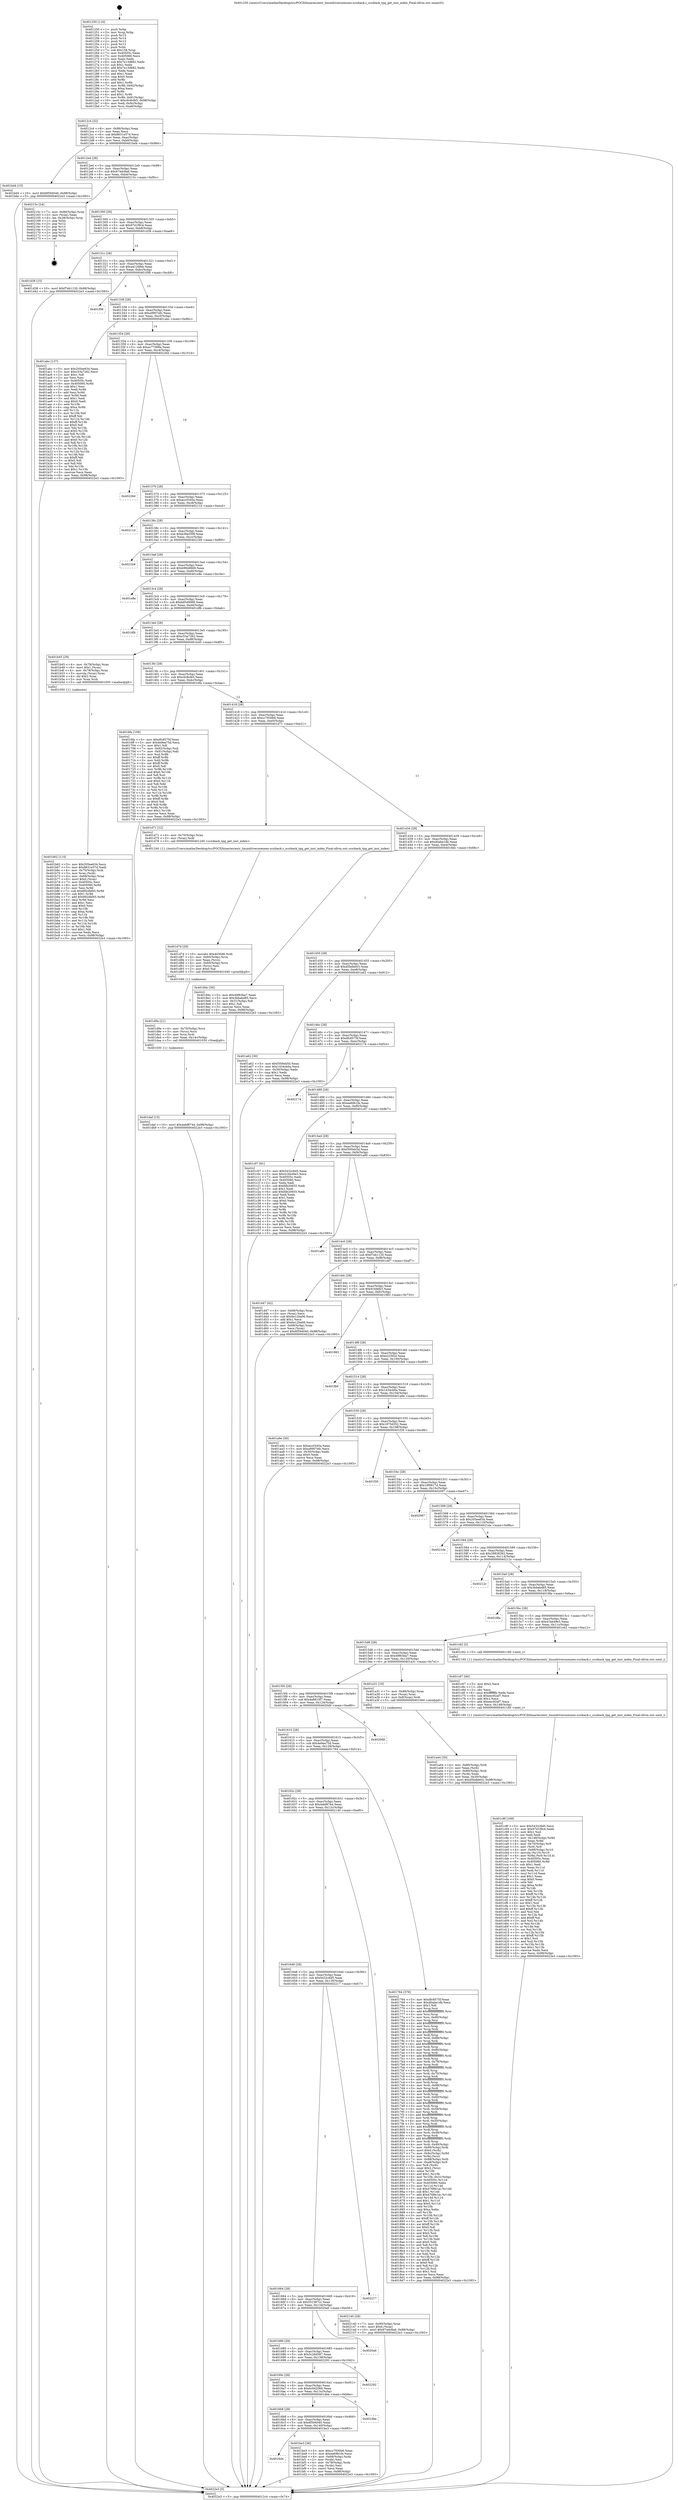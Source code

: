 digraph "0x401250" {
  label = "0x401250 (/mnt/c/Users/mathe/Desktop/tcc/POCII/binaries/extr_linuxdriversxenxen-scsiback.c_scsiback_tpg_get_inst_index_Final-ollvm.out::main(0))"
  labelloc = "t"
  node[shape=record]

  Entry [label="",width=0.3,height=0.3,shape=circle,fillcolor=black,style=filled]
  "0x4012c4" [label="{
     0x4012c4 [32]\l
     | [instrs]\l
     &nbsp;&nbsp;0x4012c4 \<+6\>: mov -0x98(%rbp),%eax\l
     &nbsp;&nbsp;0x4012ca \<+2\>: mov %eax,%ecx\l
     &nbsp;&nbsp;0x4012cc \<+6\>: sub $0x8631e57d,%ecx\l
     &nbsp;&nbsp;0x4012d2 \<+6\>: mov %eax,-0xac(%rbp)\l
     &nbsp;&nbsp;0x4012d8 \<+6\>: mov %ecx,-0xb0(%rbp)\l
     &nbsp;&nbsp;0x4012de \<+6\>: je 0000000000401bd4 \<main+0x984\>\l
  }"]
  "0x401bd4" [label="{
     0x401bd4 [15]\l
     | [instrs]\l
     &nbsp;&nbsp;0x401bd4 \<+10\>: movl $0x6f594040,-0x98(%rbp)\l
     &nbsp;&nbsp;0x401bde \<+5\>: jmp 00000000004022e3 \<main+0x1093\>\l
  }"]
  "0x4012e4" [label="{
     0x4012e4 [28]\l
     | [instrs]\l
     &nbsp;&nbsp;0x4012e4 \<+5\>: jmp 00000000004012e9 \<main+0x99\>\l
     &nbsp;&nbsp;0x4012e9 \<+6\>: mov -0xac(%rbp),%eax\l
     &nbsp;&nbsp;0x4012ef \<+5\>: sub $0x974dc8a6,%eax\l
     &nbsp;&nbsp;0x4012f4 \<+6\>: mov %eax,-0xb4(%rbp)\l
     &nbsp;&nbsp;0x4012fa \<+6\>: je 000000000040215c \<main+0xf0c\>\l
  }"]
  Exit [label="",width=0.3,height=0.3,shape=circle,fillcolor=black,style=filled,peripheries=2]
  "0x40215c" [label="{
     0x40215c [24]\l
     | [instrs]\l
     &nbsp;&nbsp;0x40215c \<+7\>: mov -0x90(%rbp),%rax\l
     &nbsp;&nbsp;0x402163 \<+2\>: mov (%rax),%eax\l
     &nbsp;&nbsp;0x402165 \<+4\>: lea -0x28(%rbp),%rsp\l
     &nbsp;&nbsp;0x402169 \<+1\>: pop %rbx\l
     &nbsp;&nbsp;0x40216a \<+2\>: pop %r12\l
     &nbsp;&nbsp;0x40216c \<+2\>: pop %r13\l
     &nbsp;&nbsp;0x40216e \<+2\>: pop %r14\l
     &nbsp;&nbsp;0x402170 \<+2\>: pop %r15\l
     &nbsp;&nbsp;0x402172 \<+1\>: pop %rbp\l
     &nbsp;&nbsp;0x402173 \<+1\>: ret\l
  }"]
  "0x401300" [label="{
     0x401300 [28]\l
     | [instrs]\l
     &nbsp;&nbsp;0x401300 \<+5\>: jmp 0000000000401305 \<main+0xb5\>\l
     &nbsp;&nbsp;0x401305 \<+6\>: mov -0xac(%rbp),%eax\l
     &nbsp;&nbsp;0x40130b \<+5\>: sub $0x97d1f9c4,%eax\l
     &nbsp;&nbsp;0x401310 \<+6\>: mov %eax,-0xb8(%rbp)\l
     &nbsp;&nbsp;0x401316 \<+6\>: je 0000000000401d38 \<main+0xae8\>\l
  }"]
  "0x401daf" [label="{
     0x401daf [15]\l
     | [instrs]\l
     &nbsp;&nbsp;0x401daf \<+10\>: movl $0x4ebf8744,-0x98(%rbp)\l
     &nbsp;&nbsp;0x401db9 \<+5\>: jmp 00000000004022e3 \<main+0x1093\>\l
  }"]
  "0x401d38" [label="{
     0x401d38 [15]\l
     | [instrs]\l
     &nbsp;&nbsp;0x401d38 \<+10\>: movl $0xf7eb1120,-0x98(%rbp)\l
     &nbsp;&nbsp;0x401d42 \<+5\>: jmp 00000000004022e3 \<main+0x1093\>\l
  }"]
  "0x40131c" [label="{
     0x40131c [28]\l
     | [instrs]\l
     &nbsp;&nbsp;0x40131c \<+5\>: jmp 0000000000401321 \<main+0xd1\>\l
     &nbsp;&nbsp;0x401321 \<+6\>: mov -0xac(%rbp),%eax\l
     &nbsp;&nbsp;0x401327 \<+5\>: sub $0xa4126feb,%eax\l
     &nbsp;&nbsp;0x40132c \<+6\>: mov %eax,-0xbc(%rbp)\l
     &nbsp;&nbsp;0x401332 \<+6\>: je 0000000000401f08 \<main+0xcb8\>\l
  }"]
  "0x401d9a" [label="{
     0x401d9a [21]\l
     | [instrs]\l
     &nbsp;&nbsp;0x401d9a \<+4\>: mov -0x70(%rbp),%rcx\l
     &nbsp;&nbsp;0x401d9e \<+3\>: mov (%rcx),%rcx\l
     &nbsp;&nbsp;0x401da1 \<+3\>: mov %rcx,%rdi\l
     &nbsp;&nbsp;0x401da4 \<+6\>: mov %eax,-0x14c(%rbp)\l
     &nbsp;&nbsp;0x401daa \<+5\>: call 0000000000401030 \<free@plt\>\l
     | [calls]\l
     &nbsp;&nbsp;0x401030 \{1\} (unknown)\l
  }"]
  "0x401f08" [label="{
     0x401f08\l
  }", style=dashed]
  "0x401338" [label="{
     0x401338 [28]\l
     | [instrs]\l
     &nbsp;&nbsp;0x401338 \<+5\>: jmp 000000000040133d \<main+0xed\>\l
     &nbsp;&nbsp;0x40133d \<+6\>: mov -0xac(%rbp),%eax\l
     &nbsp;&nbsp;0x401343 \<+5\>: sub $0xa9907efc,%eax\l
     &nbsp;&nbsp;0x401348 \<+6\>: mov %eax,-0xc0(%rbp)\l
     &nbsp;&nbsp;0x40134e \<+6\>: je 0000000000401abc \<main+0x86c\>\l
  }"]
  "0x401d7d" [label="{
     0x401d7d [29]\l
     | [instrs]\l
     &nbsp;&nbsp;0x401d7d \<+10\>: movabs $0x4030d6,%rdi\l
     &nbsp;&nbsp;0x401d87 \<+4\>: mov -0x60(%rbp),%rcx\l
     &nbsp;&nbsp;0x401d8b \<+2\>: mov %eax,(%rcx)\l
     &nbsp;&nbsp;0x401d8d \<+4\>: mov -0x60(%rbp),%rcx\l
     &nbsp;&nbsp;0x401d91 \<+2\>: mov (%rcx),%esi\l
     &nbsp;&nbsp;0x401d93 \<+2\>: mov $0x0,%al\l
     &nbsp;&nbsp;0x401d95 \<+5\>: call 0000000000401040 \<printf@plt\>\l
     | [calls]\l
     &nbsp;&nbsp;0x401040 \{1\} (unknown)\l
  }"]
  "0x401abc" [label="{
     0x401abc [137]\l
     | [instrs]\l
     &nbsp;&nbsp;0x401abc \<+5\>: mov $0x205ee634,%eax\l
     &nbsp;&nbsp;0x401ac1 \<+5\>: mov $0xc53a7262,%ecx\l
     &nbsp;&nbsp;0x401ac6 \<+2\>: mov $0x1,%dl\l
     &nbsp;&nbsp;0x401ac8 \<+2\>: xor %esi,%esi\l
     &nbsp;&nbsp;0x401aca \<+7\>: mov 0x40505c,%edi\l
     &nbsp;&nbsp;0x401ad1 \<+8\>: mov 0x405060,%r8d\l
     &nbsp;&nbsp;0x401ad9 \<+3\>: sub $0x1,%esi\l
     &nbsp;&nbsp;0x401adc \<+3\>: mov %edi,%r9d\l
     &nbsp;&nbsp;0x401adf \<+3\>: add %esi,%r9d\l
     &nbsp;&nbsp;0x401ae2 \<+4\>: imul %r9d,%edi\l
     &nbsp;&nbsp;0x401ae6 \<+3\>: and $0x1,%edi\l
     &nbsp;&nbsp;0x401ae9 \<+3\>: cmp $0x0,%edi\l
     &nbsp;&nbsp;0x401aec \<+4\>: sete %r10b\l
     &nbsp;&nbsp;0x401af0 \<+4\>: cmp $0xa,%r8d\l
     &nbsp;&nbsp;0x401af4 \<+4\>: setl %r11b\l
     &nbsp;&nbsp;0x401af8 \<+3\>: mov %r10b,%bl\l
     &nbsp;&nbsp;0x401afb \<+3\>: xor $0xff,%bl\l
     &nbsp;&nbsp;0x401afe \<+3\>: mov %r11b,%r14b\l
     &nbsp;&nbsp;0x401b01 \<+4\>: xor $0xff,%r14b\l
     &nbsp;&nbsp;0x401b05 \<+3\>: xor $0x0,%dl\l
     &nbsp;&nbsp;0x401b08 \<+3\>: mov %bl,%r15b\l
     &nbsp;&nbsp;0x401b0b \<+4\>: and $0x0,%r15b\l
     &nbsp;&nbsp;0x401b0f \<+3\>: and %dl,%r10b\l
     &nbsp;&nbsp;0x401b12 \<+3\>: mov %r14b,%r12b\l
     &nbsp;&nbsp;0x401b15 \<+4\>: and $0x0,%r12b\l
     &nbsp;&nbsp;0x401b19 \<+3\>: and %dl,%r11b\l
     &nbsp;&nbsp;0x401b1c \<+3\>: or %r10b,%r15b\l
     &nbsp;&nbsp;0x401b1f \<+3\>: or %r11b,%r12b\l
     &nbsp;&nbsp;0x401b22 \<+3\>: xor %r12b,%r15b\l
     &nbsp;&nbsp;0x401b25 \<+3\>: or %r14b,%bl\l
     &nbsp;&nbsp;0x401b28 \<+3\>: xor $0xff,%bl\l
     &nbsp;&nbsp;0x401b2b \<+3\>: or $0x0,%dl\l
     &nbsp;&nbsp;0x401b2e \<+2\>: and %dl,%bl\l
     &nbsp;&nbsp;0x401b30 \<+3\>: or %bl,%r15b\l
     &nbsp;&nbsp;0x401b33 \<+4\>: test $0x1,%r15b\l
     &nbsp;&nbsp;0x401b37 \<+3\>: cmovne %ecx,%eax\l
     &nbsp;&nbsp;0x401b3a \<+6\>: mov %eax,-0x98(%rbp)\l
     &nbsp;&nbsp;0x401b40 \<+5\>: jmp 00000000004022e3 \<main+0x1093\>\l
  }"]
  "0x401354" [label="{
     0x401354 [28]\l
     | [instrs]\l
     &nbsp;&nbsp;0x401354 \<+5\>: jmp 0000000000401359 \<main+0x109\>\l
     &nbsp;&nbsp;0x401359 \<+6\>: mov -0xac(%rbp),%eax\l
     &nbsp;&nbsp;0x40135f \<+5\>: sub $0xac77068a,%eax\l
     &nbsp;&nbsp;0x401364 \<+6\>: mov %eax,-0xc4(%rbp)\l
     &nbsp;&nbsp;0x40136a \<+6\>: je 000000000040226d \<main+0x101d\>\l
  }"]
  "0x401c8f" [label="{
     0x401c8f [169]\l
     | [instrs]\l
     &nbsp;&nbsp;0x401c8f \<+5\>: mov $0x5432c6d5,%ecx\l
     &nbsp;&nbsp;0x401c94 \<+5\>: mov $0x97d1f9c4,%edx\l
     &nbsp;&nbsp;0x401c99 \<+3\>: mov $0x1,%sil\l
     &nbsp;&nbsp;0x401c9c \<+2\>: xor %edi,%edi\l
     &nbsp;&nbsp;0x401c9e \<+7\>: mov -0x148(%rbp),%r8d\l
     &nbsp;&nbsp;0x401ca5 \<+4\>: imul %eax,%r8d\l
     &nbsp;&nbsp;0x401ca9 \<+4\>: mov -0x70(%rbp),%r9\l
     &nbsp;&nbsp;0x401cad \<+3\>: mov (%r9),%r9\l
     &nbsp;&nbsp;0x401cb0 \<+4\>: mov -0x68(%rbp),%r10\l
     &nbsp;&nbsp;0x401cb4 \<+3\>: movslq (%r10),%r10\l
     &nbsp;&nbsp;0x401cb7 \<+4\>: mov %r8d,(%r9,%r10,4)\l
     &nbsp;&nbsp;0x401cbb \<+7\>: mov 0x40505c,%eax\l
     &nbsp;&nbsp;0x401cc2 \<+8\>: mov 0x405060,%r8d\l
     &nbsp;&nbsp;0x401cca \<+3\>: sub $0x1,%edi\l
     &nbsp;&nbsp;0x401ccd \<+3\>: mov %eax,%r11d\l
     &nbsp;&nbsp;0x401cd0 \<+3\>: add %edi,%r11d\l
     &nbsp;&nbsp;0x401cd3 \<+4\>: imul %r11d,%eax\l
     &nbsp;&nbsp;0x401cd7 \<+3\>: and $0x1,%eax\l
     &nbsp;&nbsp;0x401cda \<+3\>: cmp $0x0,%eax\l
     &nbsp;&nbsp;0x401cdd \<+3\>: sete %bl\l
     &nbsp;&nbsp;0x401ce0 \<+4\>: cmp $0xa,%r8d\l
     &nbsp;&nbsp;0x401ce4 \<+4\>: setl %r14b\l
     &nbsp;&nbsp;0x401ce8 \<+3\>: mov %bl,%r15b\l
     &nbsp;&nbsp;0x401ceb \<+4\>: xor $0xff,%r15b\l
     &nbsp;&nbsp;0x401cef \<+3\>: mov %r14b,%r12b\l
     &nbsp;&nbsp;0x401cf2 \<+4\>: xor $0xff,%r12b\l
     &nbsp;&nbsp;0x401cf6 \<+4\>: xor $0x1,%sil\l
     &nbsp;&nbsp;0x401cfa \<+3\>: mov %r15b,%r13b\l
     &nbsp;&nbsp;0x401cfd \<+4\>: and $0xff,%r13b\l
     &nbsp;&nbsp;0x401d01 \<+3\>: and %sil,%bl\l
     &nbsp;&nbsp;0x401d04 \<+3\>: mov %r12b,%al\l
     &nbsp;&nbsp;0x401d07 \<+2\>: and $0xff,%al\l
     &nbsp;&nbsp;0x401d09 \<+3\>: and %sil,%r14b\l
     &nbsp;&nbsp;0x401d0c \<+3\>: or %bl,%r13b\l
     &nbsp;&nbsp;0x401d0f \<+3\>: or %r14b,%al\l
     &nbsp;&nbsp;0x401d12 \<+3\>: xor %al,%r13b\l
     &nbsp;&nbsp;0x401d15 \<+3\>: or %r12b,%r15b\l
     &nbsp;&nbsp;0x401d18 \<+4\>: xor $0xff,%r15b\l
     &nbsp;&nbsp;0x401d1c \<+4\>: or $0x1,%sil\l
     &nbsp;&nbsp;0x401d20 \<+3\>: and %sil,%r15b\l
     &nbsp;&nbsp;0x401d23 \<+3\>: or %r15b,%r13b\l
     &nbsp;&nbsp;0x401d26 \<+4\>: test $0x1,%r13b\l
     &nbsp;&nbsp;0x401d2a \<+3\>: cmovne %edx,%ecx\l
     &nbsp;&nbsp;0x401d2d \<+6\>: mov %ecx,-0x98(%rbp)\l
     &nbsp;&nbsp;0x401d33 \<+5\>: jmp 00000000004022e3 \<main+0x1093\>\l
  }"]
  "0x40226d" [label="{
     0x40226d\l
  }", style=dashed]
  "0x401370" [label="{
     0x401370 [28]\l
     | [instrs]\l
     &nbsp;&nbsp;0x401370 \<+5\>: jmp 0000000000401375 \<main+0x125\>\l
     &nbsp;&nbsp;0x401375 \<+6\>: mov -0xac(%rbp),%eax\l
     &nbsp;&nbsp;0x40137b \<+5\>: sub $0xacc0345a,%eax\l
     &nbsp;&nbsp;0x401380 \<+6\>: mov %eax,-0xc8(%rbp)\l
     &nbsp;&nbsp;0x401386 \<+6\>: je 000000000040211d \<main+0xecd\>\l
  }"]
  "0x401c67" [label="{
     0x401c67 [40]\l
     | [instrs]\l
     &nbsp;&nbsp;0x401c67 \<+5\>: mov $0x2,%ecx\l
     &nbsp;&nbsp;0x401c6c \<+1\>: cltd\l
     &nbsp;&nbsp;0x401c6d \<+2\>: idiv %ecx\l
     &nbsp;&nbsp;0x401c6f \<+6\>: imul $0xfffffffe,%edx,%ecx\l
     &nbsp;&nbsp;0x401c75 \<+6\>: sub $0xeec92af7,%ecx\l
     &nbsp;&nbsp;0x401c7b \<+3\>: add $0x1,%ecx\l
     &nbsp;&nbsp;0x401c7e \<+6\>: add $0xeec92af7,%ecx\l
     &nbsp;&nbsp;0x401c84 \<+6\>: mov %ecx,-0x148(%rbp)\l
     &nbsp;&nbsp;0x401c8a \<+5\>: call 0000000000401160 \<next_i\>\l
     | [calls]\l
     &nbsp;&nbsp;0x401160 \{1\} (/mnt/c/Users/mathe/Desktop/tcc/POCII/binaries/extr_linuxdriversxenxen-scsiback.c_scsiback_tpg_get_inst_index_Final-ollvm.out::next_i)\l
  }"]
  "0x40211d" [label="{
     0x40211d\l
  }", style=dashed]
  "0x40138c" [label="{
     0x40138c [28]\l
     | [instrs]\l
     &nbsp;&nbsp;0x40138c \<+5\>: jmp 0000000000401391 \<main+0x141\>\l
     &nbsp;&nbsp;0x401391 \<+6\>: mov -0xac(%rbp),%eax\l
     &nbsp;&nbsp;0x401397 \<+5\>: sub $0xb36e55f9,%eax\l
     &nbsp;&nbsp;0x40139c \<+6\>: mov %eax,-0xcc(%rbp)\l
     &nbsp;&nbsp;0x4013a2 \<+6\>: je 00000000004021b9 \<main+0xf69\>\l
  }"]
  "0x4016d4" [label="{
     0x4016d4\l
  }", style=dashed]
  "0x4021b9" [label="{
     0x4021b9\l
  }", style=dashed]
  "0x4013a8" [label="{
     0x4013a8 [28]\l
     | [instrs]\l
     &nbsp;&nbsp;0x4013a8 \<+5\>: jmp 00000000004013ad \<main+0x15d\>\l
     &nbsp;&nbsp;0x4013ad \<+6\>: mov -0xac(%rbp),%eax\l
     &nbsp;&nbsp;0x4013b3 \<+5\>: sub $0xb9948669,%eax\l
     &nbsp;&nbsp;0x4013b8 \<+6\>: mov %eax,-0xd0(%rbp)\l
     &nbsp;&nbsp;0x4013be \<+6\>: je 0000000000401e8e \<main+0xc3e\>\l
  }"]
  "0x401be3" [label="{
     0x401be3 [36]\l
     | [instrs]\l
     &nbsp;&nbsp;0x401be3 \<+5\>: mov $0xcc7930b6,%eax\l
     &nbsp;&nbsp;0x401be8 \<+5\>: mov $0xea69b1fe,%ecx\l
     &nbsp;&nbsp;0x401bed \<+4\>: mov -0x68(%rbp),%rdx\l
     &nbsp;&nbsp;0x401bf1 \<+2\>: mov (%rdx),%esi\l
     &nbsp;&nbsp;0x401bf3 \<+4\>: mov -0x78(%rbp),%rdx\l
     &nbsp;&nbsp;0x401bf7 \<+2\>: cmp (%rdx),%esi\l
     &nbsp;&nbsp;0x401bf9 \<+3\>: cmovl %ecx,%eax\l
     &nbsp;&nbsp;0x401bfc \<+6\>: mov %eax,-0x98(%rbp)\l
     &nbsp;&nbsp;0x401c02 \<+5\>: jmp 00000000004022e3 \<main+0x1093\>\l
  }"]
  "0x401e8e" [label="{
     0x401e8e\l
  }", style=dashed]
  "0x4013c4" [label="{
     0x4013c4 [28]\l
     | [instrs]\l
     &nbsp;&nbsp;0x4013c4 \<+5\>: jmp 00000000004013c9 \<main+0x179\>\l
     &nbsp;&nbsp;0x4013c9 \<+6\>: mov -0xac(%rbp),%eax\l
     &nbsp;&nbsp;0x4013cf \<+5\>: sub $0xbd549068,%eax\l
     &nbsp;&nbsp;0x4013d4 \<+6\>: mov %eax,-0xd4(%rbp)\l
     &nbsp;&nbsp;0x4013da \<+6\>: je 0000000000401dfb \<main+0xbab\>\l
  }"]
  "0x4016b8" [label="{
     0x4016b8 [28]\l
     | [instrs]\l
     &nbsp;&nbsp;0x4016b8 \<+5\>: jmp 00000000004016bd \<main+0x46d\>\l
     &nbsp;&nbsp;0x4016bd \<+6\>: mov -0xac(%rbp),%eax\l
     &nbsp;&nbsp;0x4016c3 \<+5\>: sub $0x6f594040,%eax\l
     &nbsp;&nbsp;0x4016c8 \<+6\>: mov %eax,-0x140(%rbp)\l
     &nbsp;&nbsp;0x4016ce \<+6\>: je 0000000000401be3 \<main+0x993\>\l
  }"]
  "0x401dfb" [label="{
     0x401dfb\l
  }", style=dashed]
  "0x4013e0" [label="{
     0x4013e0 [28]\l
     | [instrs]\l
     &nbsp;&nbsp;0x4013e0 \<+5\>: jmp 00000000004013e5 \<main+0x195\>\l
     &nbsp;&nbsp;0x4013e5 \<+6\>: mov -0xac(%rbp),%eax\l
     &nbsp;&nbsp;0x4013eb \<+5\>: sub $0xc53a7262,%eax\l
     &nbsp;&nbsp;0x4013f0 \<+6\>: mov %eax,-0xd8(%rbp)\l
     &nbsp;&nbsp;0x4013f6 \<+6\>: je 0000000000401b45 \<main+0x8f5\>\l
  }"]
  "0x401dbe" [label="{
     0x401dbe\l
  }", style=dashed]
  "0x401b45" [label="{
     0x401b45 [29]\l
     | [instrs]\l
     &nbsp;&nbsp;0x401b45 \<+4\>: mov -0x78(%rbp),%rax\l
     &nbsp;&nbsp;0x401b49 \<+6\>: movl $0x1,(%rax)\l
     &nbsp;&nbsp;0x401b4f \<+4\>: mov -0x78(%rbp),%rax\l
     &nbsp;&nbsp;0x401b53 \<+3\>: movslq (%rax),%rax\l
     &nbsp;&nbsp;0x401b56 \<+4\>: shl $0x2,%rax\l
     &nbsp;&nbsp;0x401b5a \<+3\>: mov %rax,%rdi\l
     &nbsp;&nbsp;0x401b5d \<+5\>: call 0000000000401050 \<malloc@plt\>\l
     | [calls]\l
     &nbsp;&nbsp;0x401050 \{1\} (unknown)\l
  }"]
  "0x4013fc" [label="{
     0x4013fc [28]\l
     | [instrs]\l
     &nbsp;&nbsp;0x4013fc \<+5\>: jmp 0000000000401401 \<main+0x1b1\>\l
     &nbsp;&nbsp;0x401401 \<+6\>: mov -0xac(%rbp),%eax\l
     &nbsp;&nbsp;0x401407 \<+5\>: sub $0xc6c8cfe5,%eax\l
     &nbsp;&nbsp;0x40140c \<+6\>: mov %eax,-0xdc(%rbp)\l
     &nbsp;&nbsp;0x401412 \<+6\>: je 00000000004016fa \<main+0x4aa\>\l
  }"]
  "0x40169c" [label="{
     0x40169c [28]\l
     | [instrs]\l
     &nbsp;&nbsp;0x40169c \<+5\>: jmp 00000000004016a1 \<main+0x451\>\l
     &nbsp;&nbsp;0x4016a1 \<+6\>: mov -0xac(%rbp),%eax\l
     &nbsp;&nbsp;0x4016a7 \<+5\>: sub $0x6c0d2066,%eax\l
     &nbsp;&nbsp;0x4016ac \<+6\>: mov %eax,-0x13c(%rbp)\l
     &nbsp;&nbsp;0x4016b2 \<+6\>: je 0000000000401dbe \<main+0xb6e\>\l
  }"]
  "0x4016fa" [label="{
     0x4016fa [106]\l
     | [instrs]\l
     &nbsp;&nbsp;0x4016fa \<+5\>: mov $0xdfc8575f,%eax\l
     &nbsp;&nbsp;0x4016ff \<+5\>: mov $0x4e9ea75d,%ecx\l
     &nbsp;&nbsp;0x401704 \<+2\>: mov $0x1,%dl\l
     &nbsp;&nbsp;0x401706 \<+7\>: mov -0x92(%rbp),%sil\l
     &nbsp;&nbsp;0x40170d \<+7\>: mov -0x91(%rbp),%dil\l
     &nbsp;&nbsp;0x401714 \<+3\>: mov %sil,%r8b\l
     &nbsp;&nbsp;0x401717 \<+4\>: xor $0xff,%r8b\l
     &nbsp;&nbsp;0x40171b \<+3\>: mov %dil,%r9b\l
     &nbsp;&nbsp;0x40171e \<+4\>: xor $0xff,%r9b\l
     &nbsp;&nbsp;0x401722 \<+3\>: xor $0x0,%dl\l
     &nbsp;&nbsp;0x401725 \<+3\>: mov %r8b,%r10b\l
     &nbsp;&nbsp;0x401728 \<+4\>: and $0x0,%r10b\l
     &nbsp;&nbsp;0x40172c \<+3\>: and %dl,%sil\l
     &nbsp;&nbsp;0x40172f \<+3\>: mov %r9b,%r11b\l
     &nbsp;&nbsp;0x401732 \<+4\>: and $0x0,%r11b\l
     &nbsp;&nbsp;0x401736 \<+3\>: and %dl,%dil\l
     &nbsp;&nbsp;0x401739 \<+3\>: or %sil,%r10b\l
     &nbsp;&nbsp;0x40173c \<+3\>: or %dil,%r11b\l
     &nbsp;&nbsp;0x40173f \<+3\>: xor %r11b,%r10b\l
     &nbsp;&nbsp;0x401742 \<+3\>: or %r9b,%r8b\l
     &nbsp;&nbsp;0x401745 \<+4\>: xor $0xff,%r8b\l
     &nbsp;&nbsp;0x401749 \<+3\>: or $0x0,%dl\l
     &nbsp;&nbsp;0x40174c \<+3\>: and %dl,%r8b\l
     &nbsp;&nbsp;0x40174f \<+3\>: or %r8b,%r10b\l
     &nbsp;&nbsp;0x401752 \<+4\>: test $0x1,%r10b\l
     &nbsp;&nbsp;0x401756 \<+3\>: cmovne %ecx,%eax\l
     &nbsp;&nbsp;0x401759 \<+6\>: mov %eax,-0x98(%rbp)\l
     &nbsp;&nbsp;0x40175f \<+5\>: jmp 00000000004022e3 \<main+0x1093\>\l
  }"]
  "0x401418" [label="{
     0x401418 [28]\l
     | [instrs]\l
     &nbsp;&nbsp;0x401418 \<+5\>: jmp 000000000040141d \<main+0x1cd\>\l
     &nbsp;&nbsp;0x40141d \<+6\>: mov -0xac(%rbp),%eax\l
     &nbsp;&nbsp;0x401423 \<+5\>: sub $0xcc7930b6,%eax\l
     &nbsp;&nbsp;0x401428 \<+6\>: mov %eax,-0xe0(%rbp)\l
     &nbsp;&nbsp;0x40142e \<+6\>: je 0000000000401d71 \<main+0xb21\>\l
  }"]
  "0x4022e3" [label="{
     0x4022e3 [5]\l
     | [instrs]\l
     &nbsp;&nbsp;0x4022e3 \<+5\>: jmp 00000000004012c4 \<main+0x74\>\l
  }"]
  "0x401250" [label="{
     0x401250 [116]\l
     | [instrs]\l
     &nbsp;&nbsp;0x401250 \<+1\>: push %rbp\l
     &nbsp;&nbsp;0x401251 \<+3\>: mov %rsp,%rbp\l
     &nbsp;&nbsp;0x401254 \<+2\>: push %r15\l
     &nbsp;&nbsp;0x401256 \<+2\>: push %r14\l
     &nbsp;&nbsp;0x401258 \<+2\>: push %r13\l
     &nbsp;&nbsp;0x40125a \<+2\>: push %r12\l
     &nbsp;&nbsp;0x40125c \<+1\>: push %rbx\l
     &nbsp;&nbsp;0x40125d \<+7\>: sub $0x158,%rsp\l
     &nbsp;&nbsp;0x401264 \<+7\>: mov 0x40505c,%eax\l
     &nbsp;&nbsp;0x40126b \<+7\>: mov 0x405060,%ecx\l
     &nbsp;&nbsp;0x401272 \<+2\>: mov %eax,%edx\l
     &nbsp;&nbsp;0x401274 \<+6\>: sub $0x7e13d682,%edx\l
     &nbsp;&nbsp;0x40127a \<+3\>: sub $0x1,%edx\l
     &nbsp;&nbsp;0x40127d \<+6\>: add $0x7e13d682,%edx\l
     &nbsp;&nbsp;0x401283 \<+3\>: imul %edx,%eax\l
     &nbsp;&nbsp;0x401286 \<+3\>: and $0x1,%eax\l
     &nbsp;&nbsp;0x401289 \<+3\>: cmp $0x0,%eax\l
     &nbsp;&nbsp;0x40128c \<+4\>: sete %r8b\l
     &nbsp;&nbsp;0x401290 \<+4\>: and $0x1,%r8b\l
     &nbsp;&nbsp;0x401294 \<+7\>: mov %r8b,-0x92(%rbp)\l
     &nbsp;&nbsp;0x40129b \<+3\>: cmp $0xa,%ecx\l
     &nbsp;&nbsp;0x40129e \<+4\>: setl %r8b\l
     &nbsp;&nbsp;0x4012a2 \<+4\>: and $0x1,%r8b\l
     &nbsp;&nbsp;0x4012a6 \<+7\>: mov %r8b,-0x91(%rbp)\l
     &nbsp;&nbsp;0x4012ad \<+10\>: movl $0xc6c8cfe5,-0x98(%rbp)\l
     &nbsp;&nbsp;0x4012b7 \<+6\>: mov %edi,-0x9c(%rbp)\l
     &nbsp;&nbsp;0x4012bd \<+7\>: mov %rsi,-0xa8(%rbp)\l
  }"]
  "0x402292" [label="{
     0x402292\l
  }", style=dashed]
  "0x401d71" [label="{
     0x401d71 [12]\l
     | [instrs]\l
     &nbsp;&nbsp;0x401d71 \<+4\>: mov -0x70(%rbp),%rax\l
     &nbsp;&nbsp;0x401d75 \<+3\>: mov (%rax),%rdi\l
     &nbsp;&nbsp;0x401d78 \<+5\>: call 0000000000401240 \<scsiback_tpg_get_inst_index\>\l
     | [calls]\l
     &nbsp;&nbsp;0x401240 \{1\} (/mnt/c/Users/mathe/Desktop/tcc/POCII/binaries/extr_linuxdriversxenxen-scsiback.c_scsiback_tpg_get_inst_index_Final-ollvm.out::scsiback_tpg_get_inst_index)\l
  }"]
  "0x401434" [label="{
     0x401434 [28]\l
     | [instrs]\l
     &nbsp;&nbsp;0x401434 \<+5\>: jmp 0000000000401439 \<main+0x1e9\>\l
     &nbsp;&nbsp;0x401439 \<+6\>: mov -0xac(%rbp),%eax\l
     &nbsp;&nbsp;0x40143f \<+5\>: sub $0xd0abe1db,%eax\l
     &nbsp;&nbsp;0x401444 \<+6\>: mov %eax,-0xe4(%rbp)\l
     &nbsp;&nbsp;0x40144a \<+6\>: je 00000000004018dc \<main+0x68c\>\l
  }"]
  "0x401680" [label="{
     0x401680 [28]\l
     | [instrs]\l
     &nbsp;&nbsp;0x401680 \<+5\>: jmp 0000000000401685 \<main+0x435\>\l
     &nbsp;&nbsp;0x401685 \<+6\>: mov -0xac(%rbp),%eax\l
     &nbsp;&nbsp;0x40168b \<+5\>: sub $0x5c28d587,%eax\l
     &nbsp;&nbsp;0x401690 \<+6\>: mov %eax,-0x138(%rbp)\l
     &nbsp;&nbsp;0x401696 \<+6\>: je 0000000000402292 \<main+0x1042\>\l
  }"]
  "0x4018dc" [label="{
     0x4018dc [30]\l
     | [instrs]\l
     &nbsp;&nbsp;0x4018dc \<+5\>: mov $0x49f63ba7,%eax\l
     &nbsp;&nbsp;0x4018e1 \<+5\>: mov $0x3bbabd85,%ecx\l
     &nbsp;&nbsp;0x4018e6 \<+3\>: mov -0x31(%rbp),%dl\l
     &nbsp;&nbsp;0x4018e9 \<+3\>: test $0x1,%dl\l
     &nbsp;&nbsp;0x4018ec \<+3\>: cmovne %ecx,%eax\l
     &nbsp;&nbsp;0x4018ef \<+6\>: mov %eax,-0x98(%rbp)\l
     &nbsp;&nbsp;0x4018f5 \<+5\>: jmp 00000000004022e3 \<main+0x1093\>\l
  }"]
  "0x401450" [label="{
     0x401450 [28]\l
     | [instrs]\l
     &nbsp;&nbsp;0x401450 \<+5\>: jmp 0000000000401455 \<main+0x205\>\l
     &nbsp;&nbsp;0x401455 \<+6\>: mov -0xac(%rbp),%eax\l
     &nbsp;&nbsp;0x40145b \<+5\>: sub $0xd5bdbb03,%eax\l
     &nbsp;&nbsp;0x401460 \<+6\>: mov %eax,-0xe8(%rbp)\l
     &nbsp;&nbsp;0x401466 \<+6\>: je 0000000000401a62 \<main+0x812\>\l
  }"]
  "0x4020a6" [label="{
     0x4020a6\l
  }", style=dashed]
  "0x401a62" [label="{
     0x401a62 [30]\l
     | [instrs]\l
     &nbsp;&nbsp;0x401a62 \<+5\>: mov $0xf300eb5d,%eax\l
     &nbsp;&nbsp;0x401a67 \<+5\>: mov $0x1434cb0a,%ecx\l
     &nbsp;&nbsp;0x401a6c \<+3\>: mov -0x30(%rbp),%edx\l
     &nbsp;&nbsp;0x401a6f \<+3\>: cmp $0x1,%edx\l
     &nbsp;&nbsp;0x401a72 \<+3\>: cmovl %ecx,%eax\l
     &nbsp;&nbsp;0x401a75 \<+6\>: mov %eax,-0x98(%rbp)\l
     &nbsp;&nbsp;0x401a7b \<+5\>: jmp 00000000004022e3 \<main+0x1093\>\l
  }"]
  "0x40146c" [label="{
     0x40146c [28]\l
     | [instrs]\l
     &nbsp;&nbsp;0x40146c \<+5\>: jmp 0000000000401471 \<main+0x221\>\l
     &nbsp;&nbsp;0x401471 \<+6\>: mov -0xac(%rbp),%eax\l
     &nbsp;&nbsp;0x401477 \<+5\>: sub $0xdfc8575f,%eax\l
     &nbsp;&nbsp;0x40147c \<+6\>: mov %eax,-0xec(%rbp)\l
     &nbsp;&nbsp;0x401482 \<+6\>: je 0000000000402174 \<main+0xf24\>\l
  }"]
  "0x401664" [label="{
     0x401664 [28]\l
     | [instrs]\l
     &nbsp;&nbsp;0x401664 \<+5\>: jmp 0000000000401669 \<main+0x419\>\l
     &nbsp;&nbsp;0x401669 \<+6\>: mov -0xac(%rbp),%eax\l
     &nbsp;&nbsp;0x40166f \<+5\>: sub $0x551587cc,%eax\l
     &nbsp;&nbsp;0x401674 \<+6\>: mov %eax,-0x134(%rbp)\l
     &nbsp;&nbsp;0x40167a \<+6\>: je 00000000004020a6 \<main+0xe56\>\l
  }"]
  "0x402174" [label="{
     0x402174\l
  }", style=dashed]
  "0x401488" [label="{
     0x401488 [28]\l
     | [instrs]\l
     &nbsp;&nbsp;0x401488 \<+5\>: jmp 000000000040148d \<main+0x23d\>\l
     &nbsp;&nbsp;0x40148d \<+6\>: mov -0xac(%rbp),%eax\l
     &nbsp;&nbsp;0x401493 \<+5\>: sub $0xea69b1fe,%eax\l
     &nbsp;&nbsp;0x401498 \<+6\>: mov %eax,-0xf0(%rbp)\l
     &nbsp;&nbsp;0x40149e \<+6\>: je 0000000000401c07 \<main+0x9b7\>\l
  }"]
  "0x402217" [label="{
     0x402217\l
  }", style=dashed]
  "0x401c07" [label="{
     0x401c07 [91]\l
     | [instrs]\l
     &nbsp;&nbsp;0x401c07 \<+5\>: mov $0x5432c6d5,%eax\l
     &nbsp;&nbsp;0x401c0c \<+5\>: mov $0x41bb49e3,%ecx\l
     &nbsp;&nbsp;0x401c11 \<+7\>: mov 0x40505c,%edx\l
     &nbsp;&nbsp;0x401c18 \<+7\>: mov 0x405060,%esi\l
     &nbsp;&nbsp;0x401c1f \<+2\>: mov %edx,%edi\l
     &nbsp;&nbsp;0x401c21 \<+6\>: sub $0xfdb20655,%edi\l
     &nbsp;&nbsp;0x401c27 \<+3\>: sub $0x1,%edi\l
     &nbsp;&nbsp;0x401c2a \<+6\>: add $0xfdb20655,%edi\l
     &nbsp;&nbsp;0x401c30 \<+3\>: imul %edi,%edx\l
     &nbsp;&nbsp;0x401c33 \<+3\>: and $0x1,%edx\l
     &nbsp;&nbsp;0x401c36 \<+3\>: cmp $0x0,%edx\l
     &nbsp;&nbsp;0x401c39 \<+4\>: sete %r8b\l
     &nbsp;&nbsp;0x401c3d \<+3\>: cmp $0xa,%esi\l
     &nbsp;&nbsp;0x401c40 \<+4\>: setl %r9b\l
     &nbsp;&nbsp;0x401c44 \<+3\>: mov %r8b,%r10b\l
     &nbsp;&nbsp;0x401c47 \<+3\>: and %r9b,%r10b\l
     &nbsp;&nbsp;0x401c4a \<+3\>: xor %r9b,%r8b\l
     &nbsp;&nbsp;0x401c4d \<+3\>: or %r8b,%r10b\l
     &nbsp;&nbsp;0x401c50 \<+4\>: test $0x1,%r10b\l
     &nbsp;&nbsp;0x401c54 \<+3\>: cmovne %ecx,%eax\l
     &nbsp;&nbsp;0x401c57 \<+6\>: mov %eax,-0x98(%rbp)\l
     &nbsp;&nbsp;0x401c5d \<+5\>: jmp 00000000004022e3 \<main+0x1093\>\l
  }"]
  "0x4014a4" [label="{
     0x4014a4 [28]\l
     | [instrs]\l
     &nbsp;&nbsp;0x4014a4 \<+5\>: jmp 00000000004014a9 \<main+0x259\>\l
     &nbsp;&nbsp;0x4014a9 \<+6\>: mov -0xac(%rbp),%eax\l
     &nbsp;&nbsp;0x4014af \<+5\>: sub $0xf300eb5d,%eax\l
     &nbsp;&nbsp;0x4014b4 \<+6\>: mov %eax,-0xf4(%rbp)\l
     &nbsp;&nbsp;0x4014ba \<+6\>: je 0000000000401a80 \<main+0x830\>\l
  }"]
  "0x401648" [label="{
     0x401648 [28]\l
     | [instrs]\l
     &nbsp;&nbsp;0x401648 \<+5\>: jmp 000000000040164d \<main+0x3fd\>\l
     &nbsp;&nbsp;0x40164d \<+6\>: mov -0xac(%rbp),%eax\l
     &nbsp;&nbsp;0x401653 \<+5\>: sub $0x5432c6d5,%eax\l
     &nbsp;&nbsp;0x401658 \<+6\>: mov %eax,-0x130(%rbp)\l
     &nbsp;&nbsp;0x40165e \<+6\>: je 0000000000402217 \<main+0xfc7\>\l
  }"]
  "0x401a80" [label="{
     0x401a80\l
  }", style=dashed]
  "0x4014c0" [label="{
     0x4014c0 [28]\l
     | [instrs]\l
     &nbsp;&nbsp;0x4014c0 \<+5\>: jmp 00000000004014c5 \<main+0x275\>\l
     &nbsp;&nbsp;0x4014c5 \<+6\>: mov -0xac(%rbp),%eax\l
     &nbsp;&nbsp;0x4014cb \<+5\>: sub $0xf7eb1120,%eax\l
     &nbsp;&nbsp;0x4014d0 \<+6\>: mov %eax,-0xf8(%rbp)\l
     &nbsp;&nbsp;0x4014d6 \<+6\>: je 0000000000401d47 \<main+0xaf7\>\l
  }"]
  "0x402140" [label="{
     0x402140 [28]\l
     | [instrs]\l
     &nbsp;&nbsp;0x402140 \<+7\>: mov -0x90(%rbp),%rax\l
     &nbsp;&nbsp;0x402147 \<+6\>: movl $0x0,(%rax)\l
     &nbsp;&nbsp;0x40214d \<+10\>: movl $0x974dc8a6,-0x98(%rbp)\l
     &nbsp;&nbsp;0x402157 \<+5\>: jmp 00000000004022e3 \<main+0x1093\>\l
  }"]
  "0x401d47" [label="{
     0x401d47 [42]\l
     | [instrs]\l
     &nbsp;&nbsp;0x401d47 \<+4\>: mov -0x68(%rbp),%rax\l
     &nbsp;&nbsp;0x401d4b \<+2\>: mov (%rax),%ecx\l
     &nbsp;&nbsp;0x401d4d \<+6\>: sub $0x6e12ba06,%ecx\l
     &nbsp;&nbsp;0x401d53 \<+3\>: add $0x1,%ecx\l
     &nbsp;&nbsp;0x401d56 \<+6\>: add $0x6e12ba06,%ecx\l
     &nbsp;&nbsp;0x401d5c \<+4\>: mov -0x68(%rbp),%rax\l
     &nbsp;&nbsp;0x401d60 \<+2\>: mov %ecx,(%rax)\l
     &nbsp;&nbsp;0x401d62 \<+10\>: movl $0x6f594040,-0x98(%rbp)\l
     &nbsp;&nbsp;0x401d6c \<+5\>: jmp 00000000004022e3 \<main+0x1093\>\l
  }"]
  "0x4014dc" [label="{
     0x4014dc [28]\l
     | [instrs]\l
     &nbsp;&nbsp;0x4014dc \<+5\>: jmp 00000000004014e1 \<main+0x291\>\l
     &nbsp;&nbsp;0x4014e1 \<+6\>: mov -0xac(%rbp),%eax\l
     &nbsp;&nbsp;0x4014e7 \<+5\>: sub $0x9169db3,%eax\l
     &nbsp;&nbsp;0x4014ec \<+6\>: mov %eax,-0xfc(%rbp)\l
     &nbsp;&nbsp;0x4014f2 \<+6\>: je 0000000000401983 \<main+0x733\>\l
  }"]
  "0x401b62" [label="{
     0x401b62 [114]\l
     | [instrs]\l
     &nbsp;&nbsp;0x401b62 \<+5\>: mov $0x205ee634,%ecx\l
     &nbsp;&nbsp;0x401b67 \<+5\>: mov $0x8631e57d,%edx\l
     &nbsp;&nbsp;0x401b6c \<+4\>: mov -0x70(%rbp),%rdi\l
     &nbsp;&nbsp;0x401b70 \<+3\>: mov %rax,(%rdi)\l
     &nbsp;&nbsp;0x401b73 \<+4\>: mov -0x68(%rbp),%rax\l
     &nbsp;&nbsp;0x401b77 \<+6\>: movl $0x0,(%rax)\l
     &nbsp;&nbsp;0x401b7d \<+7\>: mov 0x40505c,%esi\l
     &nbsp;&nbsp;0x401b84 \<+8\>: mov 0x405060,%r8d\l
     &nbsp;&nbsp;0x401b8c \<+3\>: mov %esi,%r9d\l
     &nbsp;&nbsp;0x401b8f \<+7\>: sub $0x992dbf45,%r9d\l
     &nbsp;&nbsp;0x401b96 \<+4\>: sub $0x1,%r9d\l
     &nbsp;&nbsp;0x401b9a \<+7\>: add $0x992dbf45,%r9d\l
     &nbsp;&nbsp;0x401ba1 \<+4\>: imul %r9d,%esi\l
     &nbsp;&nbsp;0x401ba5 \<+3\>: and $0x1,%esi\l
     &nbsp;&nbsp;0x401ba8 \<+3\>: cmp $0x0,%esi\l
     &nbsp;&nbsp;0x401bab \<+4\>: sete %r10b\l
     &nbsp;&nbsp;0x401baf \<+4\>: cmp $0xa,%r8d\l
     &nbsp;&nbsp;0x401bb3 \<+4\>: setl %r11b\l
     &nbsp;&nbsp;0x401bb7 \<+3\>: mov %r10b,%bl\l
     &nbsp;&nbsp;0x401bba \<+3\>: and %r11b,%bl\l
     &nbsp;&nbsp;0x401bbd \<+3\>: xor %r11b,%r10b\l
     &nbsp;&nbsp;0x401bc0 \<+3\>: or %r10b,%bl\l
     &nbsp;&nbsp;0x401bc3 \<+3\>: test $0x1,%bl\l
     &nbsp;&nbsp;0x401bc6 \<+3\>: cmovne %edx,%ecx\l
     &nbsp;&nbsp;0x401bc9 \<+6\>: mov %ecx,-0x98(%rbp)\l
     &nbsp;&nbsp;0x401bcf \<+5\>: jmp 00000000004022e3 \<main+0x1093\>\l
  }"]
  "0x401983" [label="{
     0x401983\l
  }", style=dashed]
  "0x4014f8" [label="{
     0x4014f8 [28]\l
     | [instrs]\l
     &nbsp;&nbsp;0x4014f8 \<+5\>: jmp 00000000004014fd \<main+0x2ad\>\l
     &nbsp;&nbsp;0x4014fd \<+6\>: mov -0xac(%rbp),%eax\l
     &nbsp;&nbsp;0x401503 \<+5\>: sub $0xe225f2d,%eax\l
     &nbsp;&nbsp;0x401508 \<+6\>: mov %eax,-0x100(%rbp)\l
     &nbsp;&nbsp;0x40150e \<+6\>: je 0000000000401fb9 \<main+0xd69\>\l
  }"]
  "0x401a44" [label="{
     0x401a44 [30]\l
     | [instrs]\l
     &nbsp;&nbsp;0x401a44 \<+4\>: mov -0x80(%rbp),%rdi\l
     &nbsp;&nbsp;0x401a48 \<+2\>: mov %eax,(%rdi)\l
     &nbsp;&nbsp;0x401a4a \<+4\>: mov -0x80(%rbp),%rdi\l
     &nbsp;&nbsp;0x401a4e \<+2\>: mov (%rdi),%eax\l
     &nbsp;&nbsp;0x401a50 \<+3\>: mov %eax,-0x30(%rbp)\l
     &nbsp;&nbsp;0x401a53 \<+10\>: movl $0xd5bdbb03,-0x98(%rbp)\l
     &nbsp;&nbsp;0x401a5d \<+5\>: jmp 00000000004022e3 \<main+0x1093\>\l
  }"]
  "0x401fb9" [label="{
     0x401fb9\l
  }", style=dashed]
  "0x401514" [label="{
     0x401514 [28]\l
     | [instrs]\l
     &nbsp;&nbsp;0x401514 \<+5\>: jmp 0000000000401519 \<main+0x2c9\>\l
     &nbsp;&nbsp;0x401519 \<+6\>: mov -0xac(%rbp),%eax\l
     &nbsp;&nbsp;0x40151f \<+5\>: sub $0x1434cb0a,%eax\l
     &nbsp;&nbsp;0x401524 \<+6\>: mov %eax,-0x104(%rbp)\l
     &nbsp;&nbsp;0x40152a \<+6\>: je 0000000000401a9e \<main+0x84e\>\l
  }"]
  "0x40162c" [label="{
     0x40162c [28]\l
     | [instrs]\l
     &nbsp;&nbsp;0x40162c \<+5\>: jmp 0000000000401631 \<main+0x3e1\>\l
     &nbsp;&nbsp;0x401631 \<+6\>: mov -0xac(%rbp),%eax\l
     &nbsp;&nbsp;0x401637 \<+5\>: sub $0x4ebf8744,%eax\l
     &nbsp;&nbsp;0x40163c \<+6\>: mov %eax,-0x12c(%rbp)\l
     &nbsp;&nbsp;0x401642 \<+6\>: je 0000000000402140 \<main+0xef0\>\l
  }"]
  "0x401a9e" [label="{
     0x401a9e [30]\l
     | [instrs]\l
     &nbsp;&nbsp;0x401a9e \<+5\>: mov $0xacc0345a,%eax\l
     &nbsp;&nbsp;0x401aa3 \<+5\>: mov $0xa9907efc,%ecx\l
     &nbsp;&nbsp;0x401aa8 \<+3\>: mov -0x30(%rbp),%edx\l
     &nbsp;&nbsp;0x401aab \<+3\>: cmp $0x0,%edx\l
     &nbsp;&nbsp;0x401aae \<+3\>: cmove %ecx,%eax\l
     &nbsp;&nbsp;0x401ab1 \<+6\>: mov %eax,-0x98(%rbp)\l
     &nbsp;&nbsp;0x401ab7 \<+5\>: jmp 00000000004022e3 \<main+0x1093\>\l
  }"]
  "0x401530" [label="{
     0x401530 [28]\l
     | [instrs]\l
     &nbsp;&nbsp;0x401530 \<+5\>: jmp 0000000000401535 \<main+0x2e5\>\l
     &nbsp;&nbsp;0x401535 \<+6\>: mov -0xac(%rbp),%eax\l
     &nbsp;&nbsp;0x40153b \<+5\>: sub $0x1875d352,%eax\l
     &nbsp;&nbsp;0x401540 \<+6\>: mov %eax,-0x108(%rbp)\l
     &nbsp;&nbsp;0x401546 \<+6\>: je 0000000000401f26 \<main+0xcd6\>\l
  }"]
  "0x401764" [label="{
     0x401764 [376]\l
     | [instrs]\l
     &nbsp;&nbsp;0x401764 \<+5\>: mov $0xdfc8575f,%eax\l
     &nbsp;&nbsp;0x401769 \<+5\>: mov $0xd0abe1db,%ecx\l
     &nbsp;&nbsp;0x40176e \<+2\>: mov $0x1,%dl\l
     &nbsp;&nbsp;0x401770 \<+3\>: mov %rsp,%rsi\l
     &nbsp;&nbsp;0x401773 \<+4\>: add $0xfffffffffffffff0,%rsi\l
     &nbsp;&nbsp;0x401777 \<+3\>: mov %rsi,%rsp\l
     &nbsp;&nbsp;0x40177a \<+7\>: mov %rsi,-0x90(%rbp)\l
     &nbsp;&nbsp;0x401781 \<+3\>: mov %rsp,%rsi\l
     &nbsp;&nbsp;0x401784 \<+4\>: add $0xfffffffffffffff0,%rsi\l
     &nbsp;&nbsp;0x401788 \<+3\>: mov %rsi,%rsp\l
     &nbsp;&nbsp;0x40178b \<+3\>: mov %rsp,%rdi\l
     &nbsp;&nbsp;0x40178e \<+4\>: add $0xfffffffffffffff0,%rdi\l
     &nbsp;&nbsp;0x401792 \<+3\>: mov %rdi,%rsp\l
     &nbsp;&nbsp;0x401795 \<+7\>: mov %rdi,-0x88(%rbp)\l
     &nbsp;&nbsp;0x40179c \<+3\>: mov %rsp,%rdi\l
     &nbsp;&nbsp;0x40179f \<+4\>: add $0xfffffffffffffff0,%rdi\l
     &nbsp;&nbsp;0x4017a3 \<+3\>: mov %rdi,%rsp\l
     &nbsp;&nbsp;0x4017a6 \<+4\>: mov %rdi,-0x80(%rbp)\l
     &nbsp;&nbsp;0x4017aa \<+3\>: mov %rsp,%rdi\l
     &nbsp;&nbsp;0x4017ad \<+4\>: add $0xfffffffffffffff0,%rdi\l
     &nbsp;&nbsp;0x4017b1 \<+3\>: mov %rdi,%rsp\l
     &nbsp;&nbsp;0x4017b4 \<+4\>: mov %rdi,-0x78(%rbp)\l
     &nbsp;&nbsp;0x4017b8 \<+3\>: mov %rsp,%rdi\l
     &nbsp;&nbsp;0x4017bb \<+4\>: add $0xfffffffffffffff0,%rdi\l
     &nbsp;&nbsp;0x4017bf \<+3\>: mov %rdi,%rsp\l
     &nbsp;&nbsp;0x4017c2 \<+4\>: mov %rdi,-0x70(%rbp)\l
     &nbsp;&nbsp;0x4017c6 \<+3\>: mov %rsp,%rdi\l
     &nbsp;&nbsp;0x4017c9 \<+4\>: add $0xfffffffffffffff0,%rdi\l
     &nbsp;&nbsp;0x4017cd \<+3\>: mov %rdi,%rsp\l
     &nbsp;&nbsp;0x4017d0 \<+4\>: mov %rdi,-0x68(%rbp)\l
     &nbsp;&nbsp;0x4017d4 \<+3\>: mov %rsp,%rdi\l
     &nbsp;&nbsp;0x4017d7 \<+4\>: add $0xfffffffffffffff0,%rdi\l
     &nbsp;&nbsp;0x4017db \<+3\>: mov %rdi,%rsp\l
     &nbsp;&nbsp;0x4017de \<+4\>: mov %rdi,-0x60(%rbp)\l
     &nbsp;&nbsp;0x4017e2 \<+3\>: mov %rsp,%rdi\l
     &nbsp;&nbsp;0x4017e5 \<+4\>: add $0xfffffffffffffff0,%rdi\l
     &nbsp;&nbsp;0x4017e9 \<+3\>: mov %rdi,%rsp\l
     &nbsp;&nbsp;0x4017ec \<+4\>: mov %rdi,-0x58(%rbp)\l
     &nbsp;&nbsp;0x4017f0 \<+3\>: mov %rsp,%rdi\l
     &nbsp;&nbsp;0x4017f3 \<+4\>: add $0xfffffffffffffff0,%rdi\l
     &nbsp;&nbsp;0x4017f7 \<+3\>: mov %rdi,%rsp\l
     &nbsp;&nbsp;0x4017fa \<+4\>: mov %rdi,-0x50(%rbp)\l
     &nbsp;&nbsp;0x4017fe \<+3\>: mov %rsp,%rdi\l
     &nbsp;&nbsp;0x401801 \<+4\>: add $0xfffffffffffffff0,%rdi\l
     &nbsp;&nbsp;0x401805 \<+3\>: mov %rdi,%rsp\l
     &nbsp;&nbsp;0x401808 \<+4\>: mov %rdi,-0x48(%rbp)\l
     &nbsp;&nbsp;0x40180c \<+3\>: mov %rsp,%rdi\l
     &nbsp;&nbsp;0x40180f \<+4\>: add $0xfffffffffffffff0,%rdi\l
     &nbsp;&nbsp;0x401813 \<+3\>: mov %rdi,%rsp\l
     &nbsp;&nbsp;0x401816 \<+4\>: mov %rdi,-0x40(%rbp)\l
     &nbsp;&nbsp;0x40181a \<+7\>: mov -0x90(%rbp),%rdi\l
     &nbsp;&nbsp;0x401821 \<+6\>: movl $0x0,(%rdi)\l
     &nbsp;&nbsp;0x401827 \<+7\>: mov -0x9c(%rbp),%r8d\l
     &nbsp;&nbsp;0x40182e \<+3\>: mov %r8d,(%rsi)\l
     &nbsp;&nbsp;0x401831 \<+7\>: mov -0x88(%rbp),%rdi\l
     &nbsp;&nbsp;0x401838 \<+7\>: mov -0xa8(%rbp),%r9\l
     &nbsp;&nbsp;0x40183f \<+3\>: mov %r9,(%rdi)\l
     &nbsp;&nbsp;0x401842 \<+3\>: cmpl $0x2,(%rsi)\l
     &nbsp;&nbsp;0x401845 \<+4\>: setne %r10b\l
     &nbsp;&nbsp;0x401849 \<+4\>: and $0x1,%r10b\l
     &nbsp;&nbsp;0x40184d \<+4\>: mov %r10b,-0x31(%rbp)\l
     &nbsp;&nbsp;0x401851 \<+8\>: mov 0x40505c,%r11d\l
     &nbsp;&nbsp;0x401859 \<+7\>: mov 0x405060,%ebx\l
     &nbsp;&nbsp;0x401860 \<+3\>: mov %r11d,%r14d\l
     &nbsp;&nbsp;0x401863 \<+7\>: sub $0x4768e1ac,%r14d\l
     &nbsp;&nbsp;0x40186a \<+4\>: sub $0x1,%r14d\l
     &nbsp;&nbsp;0x40186e \<+7\>: add $0x4768e1ac,%r14d\l
     &nbsp;&nbsp;0x401875 \<+4\>: imul %r14d,%r11d\l
     &nbsp;&nbsp;0x401879 \<+4\>: and $0x1,%r11d\l
     &nbsp;&nbsp;0x40187d \<+4\>: cmp $0x0,%r11d\l
     &nbsp;&nbsp;0x401881 \<+4\>: sete %r10b\l
     &nbsp;&nbsp;0x401885 \<+3\>: cmp $0xa,%ebx\l
     &nbsp;&nbsp;0x401888 \<+4\>: setl %r15b\l
     &nbsp;&nbsp;0x40188c \<+3\>: mov %r10b,%r12b\l
     &nbsp;&nbsp;0x40188f \<+4\>: xor $0xff,%r12b\l
     &nbsp;&nbsp;0x401893 \<+3\>: mov %r15b,%r13b\l
     &nbsp;&nbsp;0x401896 \<+4\>: xor $0xff,%r13b\l
     &nbsp;&nbsp;0x40189a \<+3\>: xor $0x0,%dl\l
     &nbsp;&nbsp;0x40189d \<+3\>: mov %r12b,%sil\l
     &nbsp;&nbsp;0x4018a0 \<+4\>: and $0x0,%sil\l
     &nbsp;&nbsp;0x4018a4 \<+3\>: and %dl,%r10b\l
     &nbsp;&nbsp;0x4018a7 \<+3\>: mov %r13b,%dil\l
     &nbsp;&nbsp;0x4018aa \<+4\>: and $0x0,%dil\l
     &nbsp;&nbsp;0x4018ae \<+3\>: and %dl,%r15b\l
     &nbsp;&nbsp;0x4018b1 \<+3\>: or %r10b,%sil\l
     &nbsp;&nbsp;0x4018b4 \<+3\>: or %r15b,%dil\l
     &nbsp;&nbsp;0x4018b7 \<+3\>: xor %dil,%sil\l
     &nbsp;&nbsp;0x4018ba \<+3\>: or %r13b,%r12b\l
     &nbsp;&nbsp;0x4018bd \<+4\>: xor $0xff,%r12b\l
     &nbsp;&nbsp;0x4018c1 \<+3\>: or $0x0,%dl\l
     &nbsp;&nbsp;0x4018c4 \<+3\>: and %dl,%r12b\l
     &nbsp;&nbsp;0x4018c7 \<+3\>: or %r12b,%sil\l
     &nbsp;&nbsp;0x4018ca \<+4\>: test $0x1,%sil\l
     &nbsp;&nbsp;0x4018ce \<+3\>: cmovne %ecx,%eax\l
     &nbsp;&nbsp;0x4018d1 \<+6\>: mov %eax,-0x98(%rbp)\l
     &nbsp;&nbsp;0x4018d7 \<+5\>: jmp 00000000004022e3 \<main+0x1093\>\l
  }"]
  "0x401f26" [label="{
     0x401f26\l
  }", style=dashed]
  "0x40154c" [label="{
     0x40154c [28]\l
     | [instrs]\l
     &nbsp;&nbsp;0x40154c \<+5\>: jmp 0000000000401551 \<main+0x301\>\l
     &nbsp;&nbsp;0x401551 \<+6\>: mov -0xac(%rbp),%eax\l
     &nbsp;&nbsp;0x401557 \<+5\>: sub $0x19f0817d,%eax\l
     &nbsp;&nbsp;0x40155c \<+6\>: mov %eax,-0x10c(%rbp)\l
     &nbsp;&nbsp;0x401562 \<+6\>: je 0000000000402097 \<main+0xe47\>\l
  }"]
  "0x401610" [label="{
     0x401610 [28]\l
     | [instrs]\l
     &nbsp;&nbsp;0x401610 \<+5\>: jmp 0000000000401615 \<main+0x3c5\>\l
     &nbsp;&nbsp;0x401615 \<+6\>: mov -0xac(%rbp),%eax\l
     &nbsp;&nbsp;0x40161b \<+5\>: sub $0x4e9ea75d,%eax\l
     &nbsp;&nbsp;0x401620 \<+6\>: mov %eax,-0x128(%rbp)\l
     &nbsp;&nbsp;0x401626 \<+6\>: je 0000000000401764 \<main+0x514\>\l
  }"]
  "0x402097" [label="{
     0x402097\l
  }", style=dashed]
  "0x401568" [label="{
     0x401568 [28]\l
     | [instrs]\l
     &nbsp;&nbsp;0x401568 \<+5\>: jmp 000000000040156d \<main+0x31d\>\l
     &nbsp;&nbsp;0x40156d \<+6\>: mov -0xac(%rbp),%eax\l
     &nbsp;&nbsp;0x401573 \<+5\>: sub $0x205ee634,%eax\l
     &nbsp;&nbsp;0x401578 \<+6\>: mov %eax,-0x110(%rbp)\l
     &nbsp;&nbsp;0x40157e \<+6\>: je 00000000004021da \<main+0xf8a\>\l
  }"]
  "0x4020d0" [label="{
     0x4020d0\l
  }", style=dashed]
  "0x4021da" [label="{
     0x4021da\l
  }", style=dashed]
  "0x401584" [label="{
     0x401584 [28]\l
     | [instrs]\l
     &nbsp;&nbsp;0x401584 \<+5\>: jmp 0000000000401589 \<main+0x339\>\l
     &nbsp;&nbsp;0x401589 \<+6\>: mov -0xac(%rbp),%eax\l
     &nbsp;&nbsp;0x40158f \<+5\>: sub $0x28828262,%eax\l
     &nbsp;&nbsp;0x401594 \<+6\>: mov %eax,-0x114(%rbp)\l
     &nbsp;&nbsp;0x40159a \<+6\>: je 000000000040212c \<main+0xedc\>\l
  }"]
  "0x4015f4" [label="{
     0x4015f4 [28]\l
     | [instrs]\l
     &nbsp;&nbsp;0x4015f4 \<+5\>: jmp 00000000004015f9 \<main+0x3a9\>\l
     &nbsp;&nbsp;0x4015f9 \<+6\>: mov -0xac(%rbp),%eax\l
     &nbsp;&nbsp;0x4015ff \<+5\>: sub $0x4a8810f7,%eax\l
     &nbsp;&nbsp;0x401604 \<+6\>: mov %eax,-0x124(%rbp)\l
     &nbsp;&nbsp;0x40160a \<+6\>: je 00000000004020d0 \<main+0xe80\>\l
  }"]
  "0x40212c" [label="{
     0x40212c\l
  }", style=dashed]
  "0x4015a0" [label="{
     0x4015a0 [28]\l
     | [instrs]\l
     &nbsp;&nbsp;0x4015a0 \<+5\>: jmp 00000000004015a5 \<main+0x355\>\l
     &nbsp;&nbsp;0x4015a5 \<+6\>: mov -0xac(%rbp),%eax\l
     &nbsp;&nbsp;0x4015ab \<+5\>: sub $0x3bbabd85,%eax\l
     &nbsp;&nbsp;0x4015b0 \<+6\>: mov %eax,-0x118(%rbp)\l
     &nbsp;&nbsp;0x4015b6 \<+6\>: je 00000000004018fa \<main+0x6aa\>\l
  }"]
  "0x401a31" [label="{
     0x401a31 [19]\l
     | [instrs]\l
     &nbsp;&nbsp;0x401a31 \<+7\>: mov -0x88(%rbp),%rax\l
     &nbsp;&nbsp;0x401a38 \<+3\>: mov (%rax),%rax\l
     &nbsp;&nbsp;0x401a3b \<+4\>: mov 0x8(%rax),%rdi\l
     &nbsp;&nbsp;0x401a3f \<+5\>: call 0000000000401060 \<atoi@plt\>\l
     | [calls]\l
     &nbsp;&nbsp;0x401060 \{1\} (unknown)\l
  }"]
  "0x4018fa" [label="{
     0x4018fa\l
  }", style=dashed]
  "0x4015bc" [label="{
     0x4015bc [28]\l
     | [instrs]\l
     &nbsp;&nbsp;0x4015bc \<+5\>: jmp 00000000004015c1 \<main+0x371\>\l
     &nbsp;&nbsp;0x4015c1 \<+6\>: mov -0xac(%rbp),%eax\l
     &nbsp;&nbsp;0x4015c7 \<+5\>: sub $0x41bb49e3,%eax\l
     &nbsp;&nbsp;0x4015cc \<+6\>: mov %eax,-0x11c(%rbp)\l
     &nbsp;&nbsp;0x4015d2 \<+6\>: je 0000000000401c62 \<main+0xa12\>\l
  }"]
  "0x4015d8" [label="{
     0x4015d8 [28]\l
     | [instrs]\l
     &nbsp;&nbsp;0x4015d8 \<+5\>: jmp 00000000004015dd \<main+0x38d\>\l
     &nbsp;&nbsp;0x4015dd \<+6\>: mov -0xac(%rbp),%eax\l
     &nbsp;&nbsp;0x4015e3 \<+5\>: sub $0x49f63ba7,%eax\l
     &nbsp;&nbsp;0x4015e8 \<+6\>: mov %eax,-0x120(%rbp)\l
     &nbsp;&nbsp;0x4015ee \<+6\>: je 0000000000401a31 \<main+0x7e1\>\l
  }"]
  "0x401c62" [label="{
     0x401c62 [5]\l
     | [instrs]\l
     &nbsp;&nbsp;0x401c62 \<+5\>: call 0000000000401160 \<next_i\>\l
     | [calls]\l
     &nbsp;&nbsp;0x401160 \{1\} (/mnt/c/Users/mathe/Desktop/tcc/POCII/binaries/extr_linuxdriversxenxen-scsiback.c_scsiback_tpg_get_inst_index_Final-ollvm.out::next_i)\l
  }"]
  Entry -> "0x401250" [label=" 1"]
  "0x4012c4" -> "0x401bd4" [label=" 1"]
  "0x4012c4" -> "0x4012e4" [label=" 17"]
  "0x40215c" -> Exit [label=" 1"]
  "0x4012e4" -> "0x40215c" [label=" 1"]
  "0x4012e4" -> "0x401300" [label=" 16"]
  "0x402140" -> "0x4022e3" [label=" 1"]
  "0x401300" -> "0x401d38" [label=" 1"]
  "0x401300" -> "0x40131c" [label=" 15"]
  "0x401daf" -> "0x4022e3" [label=" 1"]
  "0x40131c" -> "0x401f08" [label=" 0"]
  "0x40131c" -> "0x401338" [label=" 15"]
  "0x401d9a" -> "0x401daf" [label=" 1"]
  "0x401338" -> "0x401abc" [label=" 1"]
  "0x401338" -> "0x401354" [label=" 14"]
  "0x401d7d" -> "0x401d9a" [label=" 1"]
  "0x401354" -> "0x40226d" [label=" 0"]
  "0x401354" -> "0x401370" [label=" 14"]
  "0x401d71" -> "0x401d7d" [label=" 1"]
  "0x401370" -> "0x40211d" [label=" 0"]
  "0x401370" -> "0x40138c" [label=" 14"]
  "0x401d47" -> "0x4022e3" [label=" 1"]
  "0x40138c" -> "0x4021b9" [label=" 0"]
  "0x40138c" -> "0x4013a8" [label=" 14"]
  "0x401d38" -> "0x4022e3" [label=" 1"]
  "0x4013a8" -> "0x401e8e" [label=" 0"]
  "0x4013a8" -> "0x4013c4" [label=" 14"]
  "0x401c8f" -> "0x4022e3" [label=" 1"]
  "0x4013c4" -> "0x401dfb" [label=" 0"]
  "0x4013c4" -> "0x4013e0" [label=" 14"]
  "0x401c62" -> "0x401c67" [label=" 1"]
  "0x4013e0" -> "0x401b45" [label=" 1"]
  "0x4013e0" -> "0x4013fc" [label=" 13"]
  "0x401c07" -> "0x4022e3" [label=" 1"]
  "0x4013fc" -> "0x4016fa" [label=" 1"]
  "0x4013fc" -> "0x401418" [label=" 12"]
  "0x4016fa" -> "0x4022e3" [label=" 1"]
  "0x401250" -> "0x4012c4" [label=" 1"]
  "0x4022e3" -> "0x4012c4" [label=" 17"]
  "0x4016b8" -> "0x4016d4" [label=" 0"]
  "0x401418" -> "0x401d71" [label=" 1"]
  "0x401418" -> "0x401434" [label=" 11"]
  "0x4016b8" -> "0x401be3" [label=" 2"]
  "0x401434" -> "0x4018dc" [label=" 1"]
  "0x401434" -> "0x401450" [label=" 10"]
  "0x40169c" -> "0x4016b8" [label=" 2"]
  "0x401450" -> "0x401a62" [label=" 1"]
  "0x401450" -> "0x40146c" [label=" 9"]
  "0x40169c" -> "0x401dbe" [label=" 0"]
  "0x40146c" -> "0x402174" [label=" 0"]
  "0x40146c" -> "0x401488" [label=" 9"]
  "0x401680" -> "0x40169c" [label=" 2"]
  "0x401488" -> "0x401c07" [label=" 1"]
  "0x401488" -> "0x4014a4" [label=" 8"]
  "0x401680" -> "0x402292" [label=" 0"]
  "0x4014a4" -> "0x401a80" [label=" 0"]
  "0x4014a4" -> "0x4014c0" [label=" 8"]
  "0x401664" -> "0x401680" [label=" 2"]
  "0x4014c0" -> "0x401d47" [label=" 1"]
  "0x4014c0" -> "0x4014dc" [label=" 7"]
  "0x401664" -> "0x4020a6" [label=" 0"]
  "0x4014dc" -> "0x401983" [label=" 0"]
  "0x4014dc" -> "0x4014f8" [label=" 7"]
  "0x401648" -> "0x401664" [label=" 2"]
  "0x4014f8" -> "0x401fb9" [label=" 0"]
  "0x4014f8" -> "0x401514" [label=" 7"]
  "0x401648" -> "0x402217" [label=" 0"]
  "0x401514" -> "0x401a9e" [label=" 1"]
  "0x401514" -> "0x401530" [label=" 6"]
  "0x40162c" -> "0x401648" [label=" 2"]
  "0x401530" -> "0x401f26" [label=" 0"]
  "0x401530" -> "0x40154c" [label=" 6"]
  "0x40162c" -> "0x402140" [label=" 1"]
  "0x40154c" -> "0x402097" [label=" 0"]
  "0x40154c" -> "0x401568" [label=" 6"]
  "0x401bd4" -> "0x4022e3" [label=" 1"]
  "0x401568" -> "0x4021da" [label=" 0"]
  "0x401568" -> "0x401584" [label=" 6"]
  "0x401b62" -> "0x4022e3" [label=" 1"]
  "0x401584" -> "0x40212c" [label=" 0"]
  "0x401584" -> "0x4015a0" [label=" 6"]
  "0x401abc" -> "0x4022e3" [label=" 1"]
  "0x4015a0" -> "0x4018fa" [label=" 0"]
  "0x4015a0" -> "0x4015bc" [label=" 6"]
  "0x401a9e" -> "0x4022e3" [label=" 1"]
  "0x4015bc" -> "0x401c62" [label=" 1"]
  "0x4015bc" -> "0x4015d8" [label=" 5"]
  "0x401a62" -> "0x4022e3" [label=" 1"]
  "0x4015d8" -> "0x401a31" [label=" 1"]
  "0x4015d8" -> "0x4015f4" [label=" 4"]
  "0x401b45" -> "0x401b62" [label=" 1"]
  "0x4015f4" -> "0x4020d0" [label=" 0"]
  "0x4015f4" -> "0x401610" [label=" 4"]
  "0x401be3" -> "0x4022e3" [label=" 2"]
  "0x401610" -> "0x401764" [label=" 1"]
  "0x401610" -> "0x40162c" [label=" 3"]
  "0x401c67" -> "0x401c8f" [label=" 1"]
  "0x401764" -> "0x4022e3" [label=" 1"]
  "0x4018dc" -> "0x4022e3" [label=" 1"]
  "0x401a31" -> "0x401a44" [label=" 1"]
  "0x401a44" -> "0x4022e3" [label=" 1"]
}
